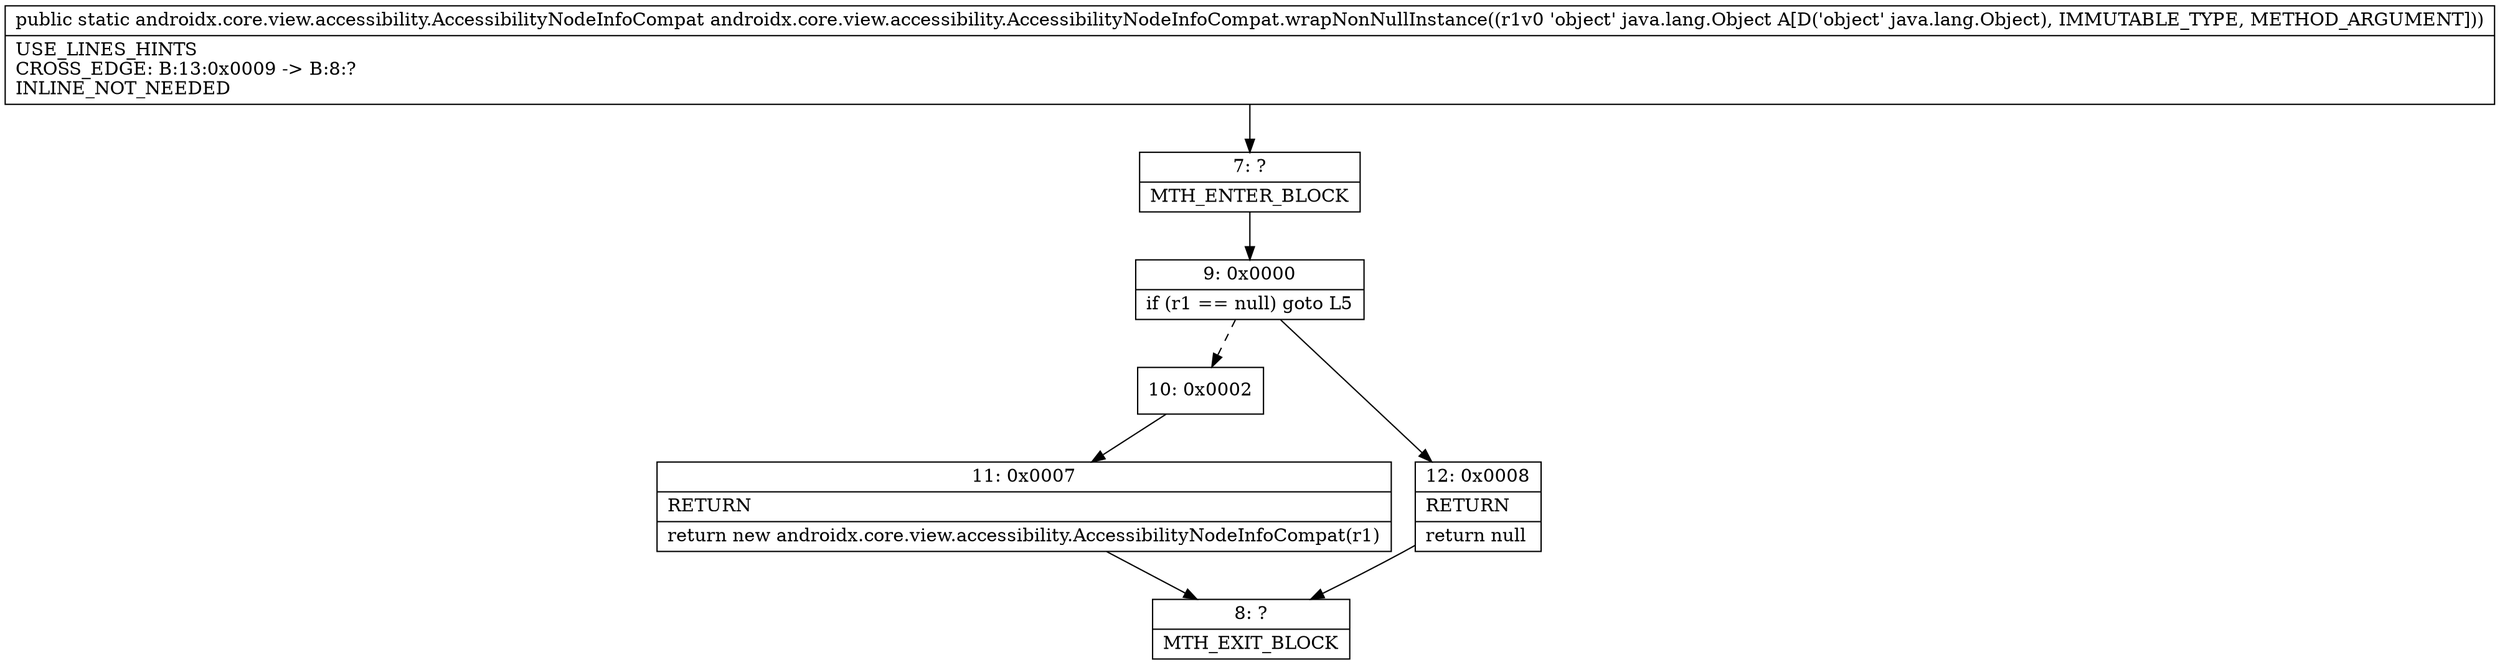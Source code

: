 digraph "CFG forandroidx.core.view.accessibility.AccessibilityNodeInfoCompat.wrapNonNullInstance(Ljava\/lang\/Object;)Landroidx\/core\/view\/accessibility\/AccessibilityNodeInfoCompat;" {
Node_7 [shape=record,label="{7\:\ ?|MTH_ENTER_BLOCK\l}"];
Node_9 [shape=record,label="{9\:\ 0x0000|if (r1 == null) goto L5\l}"];
Node_10 [shape=record,label="{10\:\ 0x0002}"];
Node_11 [shape=record,label="{11\:\ 0x0007|RETURN\l|return new androidx.core.view.accessibility.AccessibilityNodeInfoCompat(r1)\l}"];
Node_8 [shape=record,label="{8\:\ ?|MTH_EXIT_BLOCK\l}"];
Node_12 [shape=record,label="{12\:\ 0x0008|RETURN\l|return null\l}"];
MethodNode[shape=record,label="{public static androidx.core.view.accessibility.AccessibilityNodeInfoCompat androidx.core.view.accessibility.AccessibilityNodeInfoCompat.wrapNonNullInstance((r1v0 'object' java.lang.Object A[D('object' java.lang.Object), IMMUTABLE_TYPE, METHOD_ARGUMENT]))  | USE_LINES_HINTS\lCROSS_EDGE: B:13:0x0009 \-\> B:8:?\lINLINE_NOT_NEEDED\l}"];
MethodNode -> Node_7;Node_7 -> Node_9;
Node_9 -> Node_10[style=dashed];
Node_9 -> Node_12;
Node_10 -> Node_11;
Node_11 -> Node_8;
Node_12 -> Node_8;
}

